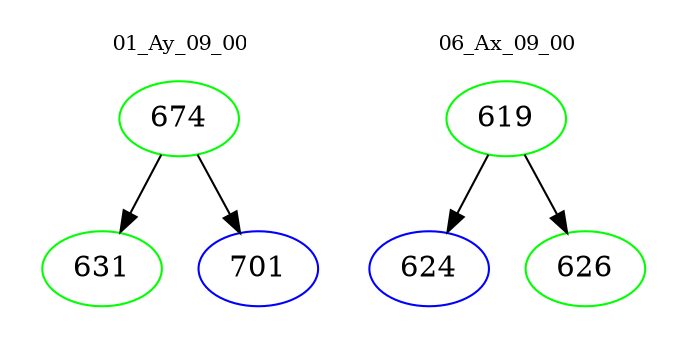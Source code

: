 digraph{
subgraph cluster_0 {
color = white
label = "01_Ay_09_00";
fontsize=10;
T0_674 [label="674", color="green"]
T0_674 -> T0_631 [color="black"]
T0_631 [label="631", color="green"]
T0_674 -> T0_701 [color="black"]
T0_701 [label="701", color="blue"]
}
subgraph cluster_1 {
color = white
label = "06_Ax_09_00";
fontsize=10;
T1_619 [label="619", color="green"]
T1_619 -> T1_624 [color="black"]
T1_624 [label="624", color="blue"]
T1_619 -> T1_626 [color="black"]
T1_626 [label="626", color="green"]
}
}
